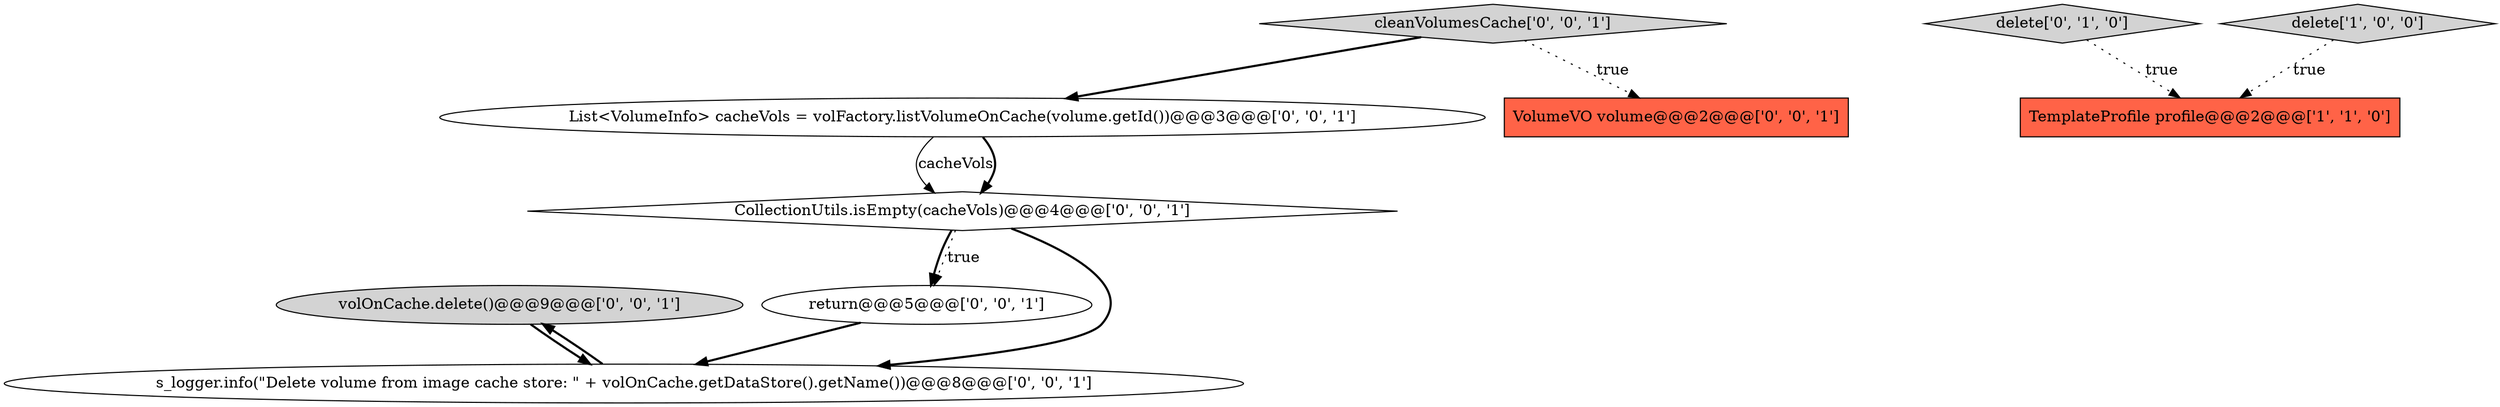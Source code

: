 digraph {
6 [style = filled, label = "volOnCache.delete()@@@9@@@['0', '0', '1']", fillcolor = lightgray, shape = ellipse image = "AAA0AAABBB3BBB"];
5 [style = filled, label = "return@@@5@@@['0', '0', '1']", fillcolor = white, shape = ellipse image = "AAA0AAABBB3BBB"];
8 [style = filled, label = "s_logger.info(\"Delete volume from image cache store: \" + volOnCache.getDataStore().getName())@@@8@@@['0', '0', '1']", fillcolor = white, shape = ellipse image = "AAA0AAABBB3BBB"];
3 [style = filled, label = "List<VolumeInfo> cacheVols = volFactory.listVolumeOnCache(volume.getId())@@@3@@@['0', '0', '1']", fillcolor = white, shape = ellipse image = "AAA0AAABBB3BBB"];
2 [style = filled, label = "delete['0', '1', '0']", fillcolor = lightgray, shape = diamond image = "AAA0AAABBB2BBB"];
4 [style = filled, label = "VolumeVO volume@@@2@@@['0', '0', '1']", fillcolor = tomato, shape = box image = "AAA0AAABBB3BBB"];
9 [style = filled, label = "cleanVolumesCache['0', '0', '1']", fillcolor = lightgray, shape = diamond image = "AAA0AAABBB3BBB"];
0 [style = filled, label = "TemplateProfile profile@@@2@@@['1', '1', '0']", fillcolor = tomato, shape = box image = "AAA0AAABBB1BBB"];
1 [style = filled, label = "delete['1', '0', '0']", fillcolor = lightgray, shape = diamond image = "AAA0AAABBB1BBB"];
7 [style = filled, label = "CollectionUtils.isEmpty(cacheVols)@@@4@@@['0', '0', '1']", fillcolor = white, shape = diamond image = "AAA0AAABBB3BBB"];
7->5 [style = bold, label=""];
9->3 [style = bold, label=""];
2->0 [style = dotted, label="true"];
3->7 [style = solid, label="cacheVols"];
7->8 [style = bold, label=""];
5->8 [style = bold, label=""];
8->6 [style = bold, label=""];
9->4 [style = dotted, label="true"];
3->7 [style = bold, label=""];
6->8 [style = bold, label=""];
1->0 [style = dotted, label="true"];
7->5 [style = dotted, label="true"];
}
